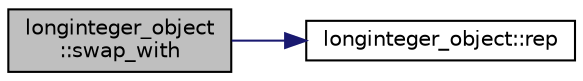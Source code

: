 digraph "longinteger_object::swap_with"
{
  edge [fontname="Helvetica",fontsize="10",labelfontname="Helvetica",labelfontsize="10"];
  node [fontname="Helvetica",fontsize="10",shape=record];
  rankdir="LR";
  Node3743 [label="longinteger_object\l::swap_with",height=0.2,width=0.4,color="black", fillcolor="grey75", style="filled", fontcolor="black"];
  Node3743 -> Node3744 [color="midnightblue",fontsize="10",style="solid",fontname="Helvetica"];
  Node3744 [label="longinteger_object::rep",height=0.2,width=0.4,color="black", fillcolor="white", style="filled",URL="$dd/d7e/classlonginteger__object.html#a3ecaf12738cc721d281c416503f241e2"];
}
